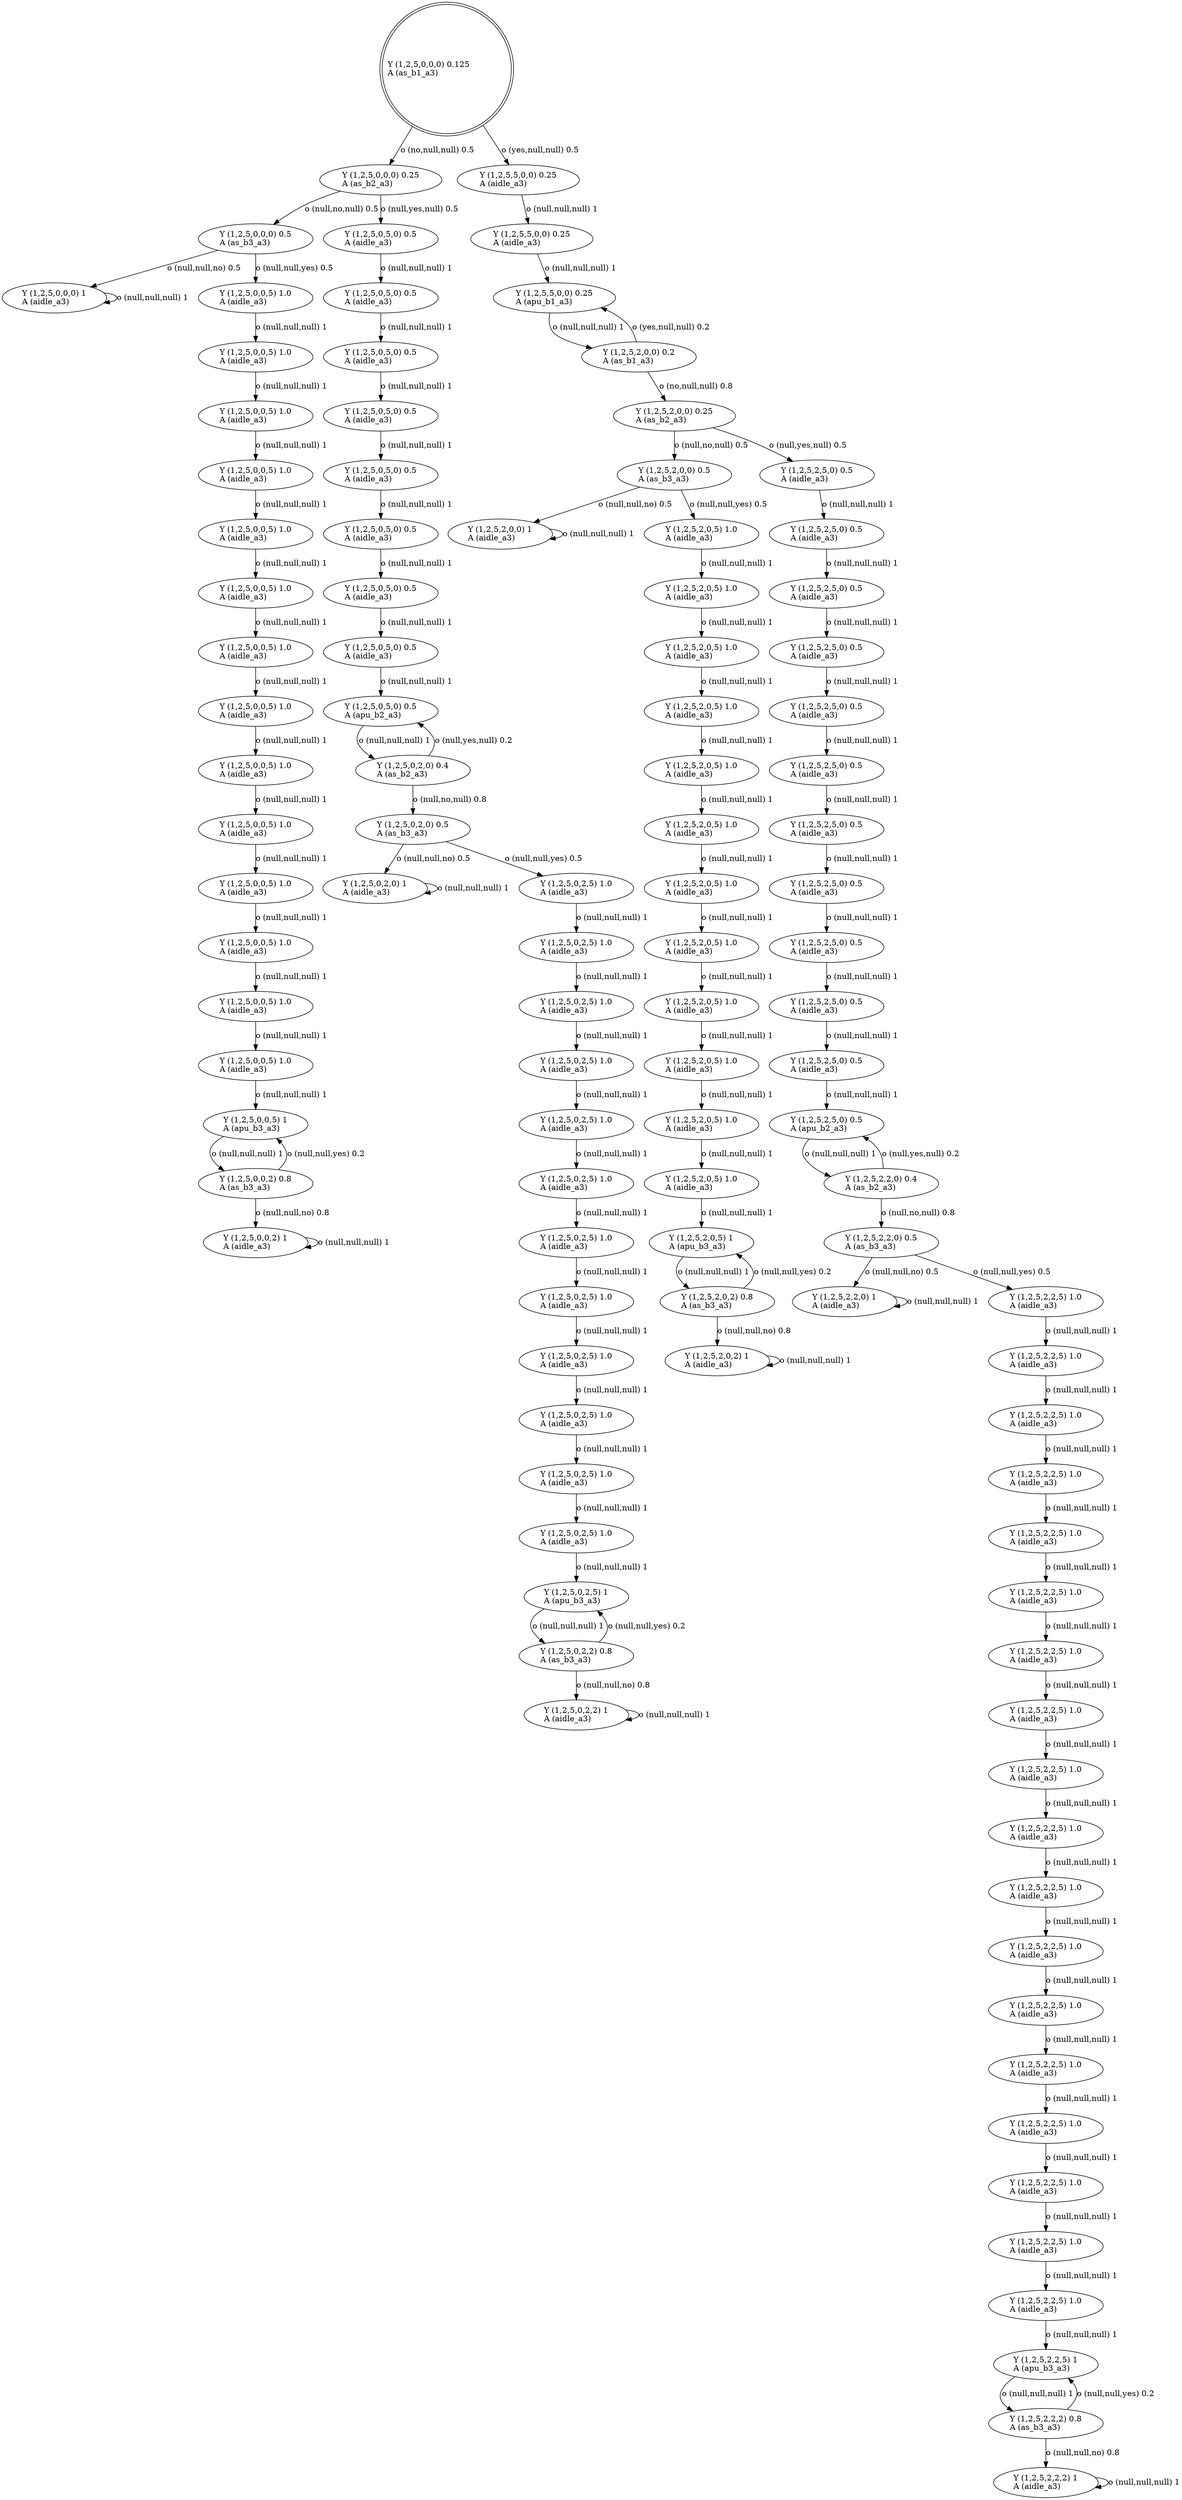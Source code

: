 digraph "G" {
root [label="Y (1,2,5,0,0,0) 0.125\lA (as_b1_a3)\l", labeljust="l", shape=doublecircle];
x0row170 [label="Y (1,2,5,2,0,2) 1\lA (aidle_a3)\l"];
x0row159 [label="Y (1,2,5,2,0,2) 0.8\lA (as_b3_a3)\l"];
x0row150 [label="Y (1,2,5,2,0,0) 1\lA (aidle_a3)\l"];
x0row149 [label="Y (1,2,5,2,0,5) 1\lA (apu_b3_a3)\l"];
x0row120 [label="Y (1,2,5,2,2,2) 1\lA (aidle_a3)\l"];
x0row108 [label="Y (1,2,5,2,2,2) 0.8\lA (as_b3_a3)\l"];
x0row98 [label="Y (1,2,5,2,2,0) 1\lA (aidle_a3)\l"];
x0row97 [label="Y (1,2,5,2,2,5) 1\lA (apu_b3_a3)\l"];
x0row83 [label="Y (1,2,5,2,2,0) 0.5\lA (as_b3_a3)\l"];
x0row69 [label="Y (1,2,5,2,2,0) 0.4\lA (as_b2_a3)\l"];
x0row57 [label="Y (1,2,5,2,0,0) 0.5\lA (as_b3_a3)\l"];
x0row56 [label="Y (1,2,5,2,5,0) 0.5\lA (apu_b2_a3)\l"];
x0row40 [label="Y (1,2,5,2,0,0) 0.25\lA (as_b2_a3)\l"];
x0row24 [label="Y (1,2,5,2,0,0) 0.2\lA (as_b1_a3)\l"];
x0row10 [label="Y (1,2,5,0,0,0) 0.25\lA (as_b2_a3)\l"];
x0row9 [label="Y (1,2,5,5,0,0) 0.25\lA (apu_b1_a3)\l"];
x0row300 [label="Y (1,2,5,0,0,2) 1\lA (aidle_a3)\l"];
x0row290 [label="Y (1,2,5,0,0,2) 0.8\lA (as_b3_a3)\l"];
x0row282 [label="Y (1,2,5,0,0,0) 1\lA (aidle_a3)\l"];
x0row281 [label="Y (1,2,5,0,0,5) 1\lA (apu_b3_a3)\l"];
x0row255 [label="Y (1,2,5,0,2,2) 1\lA (aidle_a3)\l"];
x0row244 [label="Y (1,2,5,0,2,2) 0.8\lA (as_b3_a3)\l"];
x0row221 [label="Y (1,2,5,0,2,0) 0.5\lA (as_b3_a3)\l"];
x0row235 [label="Y (1,2,5,0,2,0) 1\lA (aidle_a3)\l"];
x0row234 [label="Y (1,2,5,0,2,5) 1\lA (apu_b3_a3)\l"];
x0row208 [label="Y (1,2,5,0,2,0) 0.4\lA (as_b2_a3)\l"];
x0row197 [label="Y (1,2,5,0,0,0) 0.5\lA (as_b3_a3)\l"];
x0row196 [label="Y (1,2,5,0,5,0) 0.5\lA (apu_b2_a3)\l"];
x0row9_noop_0 [label="Y (1,2,5,5,0,0) 0.25\lA (aidle_a3)\l"];
x0row9_noop_1 [label="Y (1,2,5,5,0,0) 0.25\lA (aidle_a3)\l"];
x0row196_noop_0 [label="Y (1,2,5,0,5,0) 0.5\lA (aidle_a3)\l"];
x0row196_noop_1 [label="Y (1,2,5,0,5,0) 0.5\lA (aidle_a3)\l"];
x0row196_noop_2 [label="Y (1,2,5,0,5,0) 0.5\lA (aidle_a3)\l"];
x0row196_noop_3 [label="Y (1,2,5,0,5,0) 0.5\lA (aidle_a3)\l"];
x0row196_noop_4 [label="Y (1,2,5,0,5,0) 0.5\lA (aidle_a3)\l"];
x0row196_noop_5 [label="Y (1,2,5,0,5,0) 0.5\lA (aidle_a3)\l"];
x0row196_noop_6 [label="Y (1,2,5,0,5,0) 0.5\lA (aidle_a3)\l"];
x0row196_noop_7 [label="Y (1,2,5,0,5,0) 0.5\lA (aidle_a3)\l"];
x0row281_noop_0 [label="Y (1,2,5,0,0,5) 1.0\lA (aidle_a3)\l"];
x0row281_noop_1 [label="Y (1,2,5,0,0,5) 1.0\lA (aidle_a3)\l"];
x0row281_noop_2 [label="Y (1,2,5,0,0,5) 1.0\lA (aidle_a3)\l"];
x0row281_noop_3 [label="Y (1,2,5,0,0,5) 1.0\lA (aidle_a3)\l"];
x0row281_noop_4 [label="Y (1,2,5,0,0,5) 1.0\lA (aidle_a3)\l"];
x0row281_noop_5 [label="Y (1,2,5,0,0,5) 1.0\lA (aidle_a3)\l"];
x0row281_noop_6 [label="Y (1,2,5,0,0,5) 1.0\lA (aidle_a3)\l"];
x0row281_noop_7 [label="Y (1,2,5,0,0,5) 1.0\lA (aidle_a3)\l"];
x0row281_noop_8 [label="Y (1,2,5,0,0,5) 1.0\lA (aidle_a3)\l"];
x0row281_noop_9 [label="Y (1,2,5,0,0,5) 1.0\lA (aidle_a3)\l"];
x0row281_noop_10 [label="Y (1,2,5,0,0,5) 1.0\lA (aidle_a3)\l"];
x0row281_noop_11 [label="Y (1,2,5,0,0,5) 1.0\lA (aidle_a3)\l"];
x0row281_noop_12 [label="Y (1,2,5,0,0,5) 1.0\lA (aidle_a3)\l"];
x0row281_noop_13 [label="Y (1,2,5,0,0,5) 1.0\lA (aidle_a3)\l"];
x0row56_noop_0 [label="Y (1,2,5,2,5,0) 0.5\lA (aidle_a3)\l"];
x0row56_noop_1 [label="Y (1,2,5,2,5,0) 0.5\lA (aidle_a3)\l"];
x0row56_noop_2 [label="Y (1,2,5,2,5,0) 0.5\lA (aidle_a3)\l"];
x0row56_noop_3 [label="Y (1,2,5,2,5,0) 0.5\lA (aidle_a3)\l"];
x0row56_noop_4 [label="Y (1,2,5,2,5,0) 0.5\lA (aidle_a3)\l"];
x0row56_noop_5 [label="Y (1,2,5,2,5,0) 0.5\lA (aidle_a3)\l"];
x0row56_noop_6 [label="Y (1,2,5,2,5,0) 0.5\lA (aidle_a3)\l"];
x0row56_noop_7 [label="Y (1,2,5,2,5,0) 0.5\lA (aidle_a3)\l"];
x0row56_noop_8 [label="Y (1,2,5,2,5,0) 0.5\lA (aidle_a3)\l"];
x0row56_noop_9 [label="Y (1,2,5,2,5,0) 0.5\lA (aidle_a3)\l"];
x0row56_noop_10 [label="Y (1,2,5,2,5,0) 0.5\lA (aidle_a3)\l"];
x0row149_noop_0 [label="Y (1,2,5,2,0,5) 1.0\lA (aidle_a3)\l"];
x0row149_noop_1 [label="Y (1,2,5,2,0,5) 1.0\lA (aidle_a3)\l"];
x0row149_noop_2 [label="Y (1,2,5,2,0,5) 1.0\lA (aidle_a3)\l"];
x0row149_noop_3 [label="Y (1,2,5,2,0,5) 1.0\lA (aidle_a3)\l"];
x0row149_noop_4 [label="Y (1,2,5,2,0,5) 1.0\lA (aidle_a3)\l"];
x0row149_noop_5 [label="Y (1,2,5,2,0,5) 1.0\lA (aidle_a3)\l"];
x0row149_noop_6 [label="Y (1,2,5,2,0,5) 1.0\lA (aidle_a3)\l"];
x0row149_noop_7 [label="Y (1,2,5,2,0,5) 1.0\lA (aidle_a3)\l"];
x0row149_noop_8 [label="Y (1,2,5,2,0,5) 1.0\lA (aidle_a3)\l"];
x0row149_noop_9 [label="Y (1,2,5,2,0,5) 1.0\lA (aidle_a3)\l"];
x0row149_noop_10 [label="Y (1,2,5,2,0,5) 1.0\lA (aidle_a3)\l"];
x0row149_noop_11 [label="Y (1,2,5,2,0,5) 1.0\lA (aidle_a3)\l"];
x0row234_noop_0 [label="Y (1,2,5,0,2,5) 1.0\lA (aidle_a3)\l"];
x0row234_noop_1 [label="Y (1,2,5,0,2,5) 1.0\lA (aidle_a3)\l"];
x0row234_noop_2 [label="Y (1,2,5,0,2,5) 1.0\lA (aidle_a3)\l"];
x0row234_noop_3 [label="Y (1,2,5,0,2,5) 1.0\lA (aidle_a3)\l"];
x0row234_noop_4 [label="Y (1,2,5,0,2,5) 1.0\lA (aidle_a3)\l"];
x0row234_noop_5 [label="Y (1,2,5,0,2,5) 1.0\lA (aidle_a3)\l"];
x0row234_noop_6 [label="Y (1,2,5,0,2,5) 1.0\lA (aidle_a3)\l"];
x0row234_noop_7 [label="Y (1,2,5,0,2,5) 1.0\lA (aidle_a3)\l"];
x0row234_noop_8 [label="Y (1,2,5,0,2,5) 1.0\lA (aidle_a3)\l"];
x0row234_noop_9 [label="Y (1,2,5,0,2,5) 1.0\lA (aidle_a3)\l"];
x0row234_noop_10 [label="Y (1,2,5,0,2,5) 1.0\lA (aidle_a3)\l"];
x0row234_noop_11 [label="Y (1,2,5,0,2,5) 1.0\lA (aidle_a3)\l"];
x0row97_noop_0 [label="Y (1,2,5,2,2,5) 1.0\lA (aidle_a3)\l"];
x0row97_noop_1 [label="Y (1,2,5,2,2,5) 1.0\lA (aidle_a3)\l"];
x0row97_noop_2 [label="Y (1,2,5,2,2,5) 1.0\lA (aidle_a3)\l"];
x0row97_noop_3 [label="Y (1,2,5,2,2,5) 1.0\lA (aidle_a3)\l"];
x0row97_noop_4 [label="Y (1,2,5,2,2,5) 1.0\lA (aidle_a3)\l"];
x0row97_noop_5 [label="Y (1,2,5,2,2,5) 1.0\lA (aidle_a3)\l"];
x0row97_noop_6 [label="Y (1,2,5,2,2,5) 1.0\lA (aidle_a3)\l"];
x0row97_noop_7 [label="Y (1,2,5,2,2,5) 1.0\lA (aidle_a3)\l"];
x0row97_noop_8 [label="Y (1,2,5,2,2,5) 1.0\lA (aidle_a3)\l"];
x0row97_noop_9 [label="Y (1,2,5,2,2,5) 1.0\lA (aidle_a3)\l"];
x0row97_noop_10 [label="Y (1,2,5,2,2,5) 1.0\lA (aidle_a3)\l"];
x0row97_noop_11 [label="Y (1,2,5,2,2,5) 1.0\lA (aidle_a3)\l"];
x0row97_noop_12 [label="Y (1,2,5,2,2,5) 1.0\lA (aidle_a3)\l"];
x0row97_noop_13 [label="Y (1,2,5,2,2,5) 1.0\lA (aidle_a3)\l"];
x0row97_noop_14 [label="Y (1,2,5,2,2,5) 1.0\lA (aidle_a3)\l"];
x0row97_noop_15 [label="Y (1,2,5,2,2,5) 1.0\lA (aidle_a3)\l"];
x0row97_noop_16 [label="Y (1,2,5,2,2,5) 1.0\lA (aidle_a3)\l"];
x0row97_noop_17 [label="Y (1,2,5,2,2,5) 1.0\lA (aidle_a3)\l"];
root -> x0row10  [key=0, label="o (no,null,null) 0.5\l"];
root -> x0row9_noop_0  [key=0, label="o (yes,null,null) 0.5\l"];
x0row170 -> x0row170  [key=0, label="o (null,null,null) 1\l"];
x0row159 -> x0row149  [key=0, label="o (null,null,yes) 0.2\l"];
x0row159 -> x0row170  [key=0, label="o (null,null,no) 0.8\l"];
x0row150 -> x0row150  [key=0, label="o (null,null,null) 1\l"];
x0row149 -> x0row159  [key=0, label="o (null,null,null) 1\l"];
x0row120 -> x0row120  [key=0, label="o (null,null,null) 1\l"];
x0row108 -> x0row97  [key=0, label="o (null,null,yes) 0.2\l"];
x0row108 -> x0row120  [key=0, label="o (null,null,no) 0.8\l"];
x0row98 -> x0row98  [key=0, label="o (null,null,null) 1\l"];
x0row97 -> x0row108  [key=0, label="o (null,null,null) 1\l"];
x0row83 -> x0row98  [key=0, label="o (null,null,no) 0.5\l"];
x0row83 -> x0row97_noop_0  [key=0, label="o (null,null,yes) 0.5\l"];
x0row69 -> x0row56  [key=0, label="o (null,yes,null) 0.2\l"];
x0row69 -> x0row83  [key=0, label="o (null,no,null) 0.8\l"];
x0row57 -> x0row150  [key=0, label="o (null,null,no) 0.5\l"];
x0row57 -> x0row149_noop_0  [key=0, label="o (null,null,yes) 0.5\l"];
x0row56 -> x0row69  [key=0, label="o (null,null,null) 1\l"];
x0row40 -> x0row57  [key=0, label="o (null,no,null) 0.5\l"];
x0row40 -> x0row56_noop_0  [key=0, label="o (null,yes,null) 0.5\l"];
x0row24 -> x0row9  [key=0, label="o (yes,null,null) 0.2\l"];
x0row24 -> x0row40  [key=0, label="o (no,null,null) 0.8\l"];
x0row10 -> x0row197  [key=0, label="o (null,no,null) 0.5\l"];
x0row10 -> x0row196_noop_0  [key=0, label="o (null,yes,null) 0.5\l"];
x0row9 -> x0row24  [key=0, label="o (null,null,null) 1\l"];
x0row300 -> x0row300  [key=0, label="o (null,null,null) 1\l"];
x0row290 -> x0row281  [key=0, label="o (null,null,yes) 0.2\l"];
x0row290 -> x0row300  [key=0, label="o (null,null,no) 0.8\l"];
x0row282 -> x0row282  [key=0, label="o (null,null,null) 1\l"];
x0row281 -> x0row290  [key=0, label="o (null,null,null) 1\l"];
x0row255 -> x0row255  [key=0, label="o (null,null,null) 1\l"];
x0row244 -> x0row234  [key=0, label="o (null,null,yes) 0.2\l"];
x0row244 -> x0row255  [key=0, label="o (null,null,no) 0.8\l"];
x0row221 -> x0row235  [key=0, label="o (null,null,no) 0.5\l"];
x0row221 -> x0row234_noop_0  [key=0, label="o (null,null,yes) 0.5\l"];
x0row235 -> x0row235  [key=0, label="o (null,null,null) 1\l"];
x0row234 -> x0row244  [key=0, label="o (null,null,null) 1\l"];
x0row208 -> x0row196  [key=0, label="o (null,yes,null) 0.2\l"];
x0row208 -> x0row221  [key=0, label="o (null,no,null) 0.8\l"];
x0row197 -> x0row282  [key=0, label="o (null,null,no) 0.5\l"];
x0row197 -> x0row281_noop_0  [key=0, label="o (null,null,yes) 0.5\l"];
x0row196 -> x0row208  [key=0, label="o (null,null,null) 1\l"];
x0row9_noop_0 -> x0row9_noop_1  [key=0, label="o (null,null,null) 1\l"];
x0row9_noop_1 -> x0row9  [key=0, label="o (null,null,null) 1\l"];
x0row196_noop_0 -> x0row196_noop_1  [key=0, label="o (null,null,null) 1\l"];
x0row196_noop_1 -> x0row196_noop_2  [key=0, label="o (null,null,null) 1\l"];
x0row196_noop_2 -> x0row196_noop_3  [key=0, label="o (null,null,null) 1\l"];
x0row196_noop_3 -> x0row196_noop_4  [key=0, label="o (null,null,null) 1\l"];
x0row196_noop_4 -> x0row196_noop_5  [key=0, label="o (null,null,null) 1\l"];
x0row196_noop_5 -> x0row196_noop_6  [key=0, label="o (null,null,null) 1\l"];
x0row196_noop_6 -> x0row196_noop_7  [key=0, label="o (null,null,null) 1\l"];
x0row196_noop_7 -> x0row196  [key=0, label="o (null,null,null) 1\l"];
x0row281_noop_0 -> x0row281_noop_1  [key=0, label="o (null,null,null) 1\l"];
x0row281_noop_1 -> x0row281_noop_2  [key=0, label="o (null,null,null) 1\l"];
x0row281_noop_2 -> x0row281_noop_3  [key=0, label="o (null,null,null) 1\l"];
x0row281_noop_3 -> x0row281_noop_4  [key=0, label="o (null,null,null) 1\l"];
x0row281_noop_4 -> x0row281_noop_5  [key=0, label="o (null,null,null) 1\l"];
x0row281_noop_5 -> x0row281_noop_6  [key=0, label="o (null,null,null) 1\l"];
x0row281_noop_6 -> x0row281_noop_7  [key=0, label="o (null,null,null) 1\l"];
x0row281_noop_7 -> x0row281_noop_8  [key=0, label="o (null,null,null) 1\l"];
x0row281_noop_8 -> x0row281_noop_9  [key=0, label="o (null,null,null) 1\l"];
x0row281_noop_9 -> x0row281_noop_10  [key=0, label="o (null,null,null) 1\l"];
x0row281_noop_10 -> x0row281_noop_11  [key=0, label="o (null,null,null) 1\l"];
x0row281_noop_11 -> x0row281_noop_12  [key=0, label="o (null,null,null) 1\l"];
x0row281_noop_12 -> x0row281_noop_13  [key=0, label="o (null,null,null) 1\l"];
x0row281_noop_13 -> x0row281  [key=0, label="o (null,null,null) 1\l"];
x0row56_noop_0 -> x0row56_noop_1  [key=0, label="o (null,null,null) 1\l"];
x0row56_noop_1 -> x0row56_noop_2  [key=0, label="o (null,null,null) 1\l"];
x0row56_noop_2 -> x0row56_noop_3  [key=0, label="o (null,null,null) 1\l"];
x0row56_noop_3 -> x0row56_noop_4  [key=0, label="o (null,null,null) 1\l"];
x0row56_noop_4 -> x0row56_noop_5  [key=0, label="o (null,null,null) 1\l"];
x0row56_noop_5 -> x0row56_noop_6  [key=0, label="o (null,null,null) 1\l"];
x0row56_noop_6 -> x0row56_noop_7  [key=0, label="o (null,null,null) 1\l"];
x0row56_noop_7 -> x0row56_noop_8  [key=0, label="o (null,null,null) 1\l"];
x0row56_noop_8 -> x0row56_noop_9  [key=0, label="o (null,null,null) 1\l"];
x0row56_noop_9 -> x0row56_noop_10  [key=0, label="o (null,null,null) 1\l"];
x0row56_noop_10 -> x0row56  [key=0, label="o (null,null,null) 1\l"];
x0row149_noop_0 -> x0row149_noop_1  [key=0, label="o (null,null,null) 1\l"];
x0row149_noop_1 -> x0row149_noop_2  [key=0, label="o (null,null,null) 1\l"];
x0row149_noop_2 -> x0row149_noop_3  [key=0, label="o (null,null,null) 1\l"];
x0row149_noop_3 -> x0row149_noop_4  [key=0, label="o (null,null,null) 1\l"];
x0row149_noop_4 -> x0row149_noop_5  [key=0, label="o (null,null,null) 1\l"];
x0row149_noop_5 -> x0row149_noop_6  [key=0, label="o (null,null,null) 1\l"];
x0row149_noop_6 -> x0row149_noop_7  [key=0, label="o (null,null,null) 1\l"];
x0row149_noop_7 -> x0row149_noop_8  [key=0, label="o (null,null,null) 1\l"];
x0row149_noop_8 -> x0row149_noop_9  [key=0, label="o (null,null,null) 1\l"];
x0row149_noop_9 -> x0row149_noop_10  [key=0, label="o (null,null,null) 1\l"];
x0row149_noop_10 -> x0row149_noop_11  [key=0, label="o (null,null,null) 1\l"];
x0row149_noop_11 -> x0row149  [key=0, label="o (null,null,null) 1\l"];
x0row234_noop_0 -> x0row234_noop_1  [key=0, label="o (null,null,null) 1\l"];
x0row234_noop_1 -> x0row234_noop_2  [key=0, label="o (null,null,null) 1\l"];
x0row234_noop_2 -> x0row234_noop_3  [key=0, label="o (null,null,null) 1\l"];
x0row234_noop_3 -> x0row234_noop_4  [key=0, label="o (null,null,null) 1\l"];
x0row234_noop_4 -> x0row234_noop_5  [key=0, label="o (null,null,null) 1\l"];
x0row234_noop_5 -> x0row234_noop_6  [key=0, label="o (null,null,null) 1\l"];
x0row234_noop_6 -> x0row234_noop_7  [key=0, label="o (null,null,null) 1\l"];
x0row234_noop_7 -> x0row234_noop_8  [key=0, label="o (null,null,null) 1\l"];
x0row234_noop_8 -> x0row234_noop_9  [key=0, label="o (null,null,null) 1\l"];
x0row234_noop_9 -> x0row234_noop_10  [key=0, label="o (null,null,null) 1\l"];
x0row234_noop_10 -> x0row234_noop_11  [key=0, label="o (null,null,null) 1\l"];
x0row234_noop_11 -> x0row234  [key=0, label="o (null,null,null) 1\l"];
x0row97_noop_0 -> x0row97_noop_1  [key=0, label="o (null,null,null) 1\l"];
x0row97_noop_1 -> x0row97_noop_2  [key=0, label="o (null,null,null) 1\l"];
x0row97_noop_2 -> x0row97_noop_3  [key=0, label="o (null,null,null) 1\l"];
x0row97_noop_3 -> x0row97_noop_4  [key=0, label="o (null,null,null) 1\l"];
x0row97_noop_4 -> x0row97_noop_5  [key=0, label="o (null,null,null) 1\l"];
x0row97_noop_5 -> x0row97_noop_6  [key=0, label="o (null,null,null) 1\l"];
x0row97_noop_6 -> x0row97_noop_7  [key=0, label="o (null,null,null) 1\l"];
x0row97_noop_7 -> x0row97_noop_8  [key=0, label="o (null,null,null) 1\l"];
x0row97_noop_8 -> x0row97_noop_9  [key=0, label="o (null,null,null) 1\l"];
x0row97_noop_9 -> x0row97_noop_10  [key=0, label="o (null,null,null) 1\l"];
x0row97_noop_10 -> x0row97_noop_11  [key=0, label="o (null,null,null) 1\l"];
x0row97_noop_11 -> x0row97_noop_12  [key=0, label="o (null,null,null) 1\l"];
x0row97_noop_12 -> x0row97_noop_13  [key=0, label="o (null,null,null) 1\l"];
x0row97_noop_13 -> x0row97_noop_14  [key=0, label="o (null,null,null) 1\l"];
x0row97_noop_14 -> x0row97_noop_15  [key=0, label="o (null,null,null) 1\l"];
x0row97_noop_15 -> x0row97_noop_16  [key=0, label="o (null,null,null) 1\l"];
x0row97_noop_16 -> x0row97_noop_17  [key=0, label="o (null,null,null) 1\l"];
x0row97_noop_17 -> x0row97  [key=0, label="o (null,null,null) 1\l"];
}
